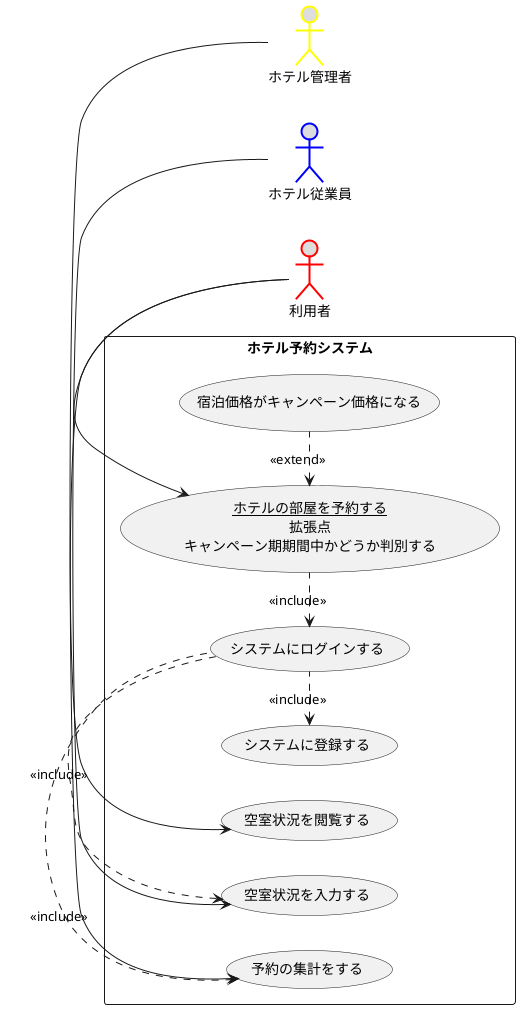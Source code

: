 @startuml ホテル予約システム
left to right direction
actor 利用者 #DDDDDD;line:Red;line.bold;
actor ホテル従業員 #DDDDDD;line:Blue;line.bold;
actor ホテル管理者 #DDDDDD;line:Yellow;line.bold;
rectangle ホテル予約システム{
usecase 空室状況を閲覧する
usecase 空室状況を入力する
usecase 予約の集計をする
usecase システムにログインする
usecase システムに登録する
usecase (<u>ホテルの部屋を予約する</u>\n拡張点\nキャンペーン期期間中かどうか判別する) as input
usecase 宿泊価格がキャンペーン価格になる
}
input <. (宿泊価格がキャンペーン価格になる) : <<extend>>
システムにログインする <. input : << include >>
input <- 利用者
システムに登録する <. システムにログインする : <<include>>
空室状況を閲覧する <- 利用者
空室状況を入力する <- ホテル従業員
予約の集計をする <- ホテル管理者
空室状況を入力する <. システムにログインする : <<include>>
予約の集計をする <. システムにログインする : <<include>>
@enduml